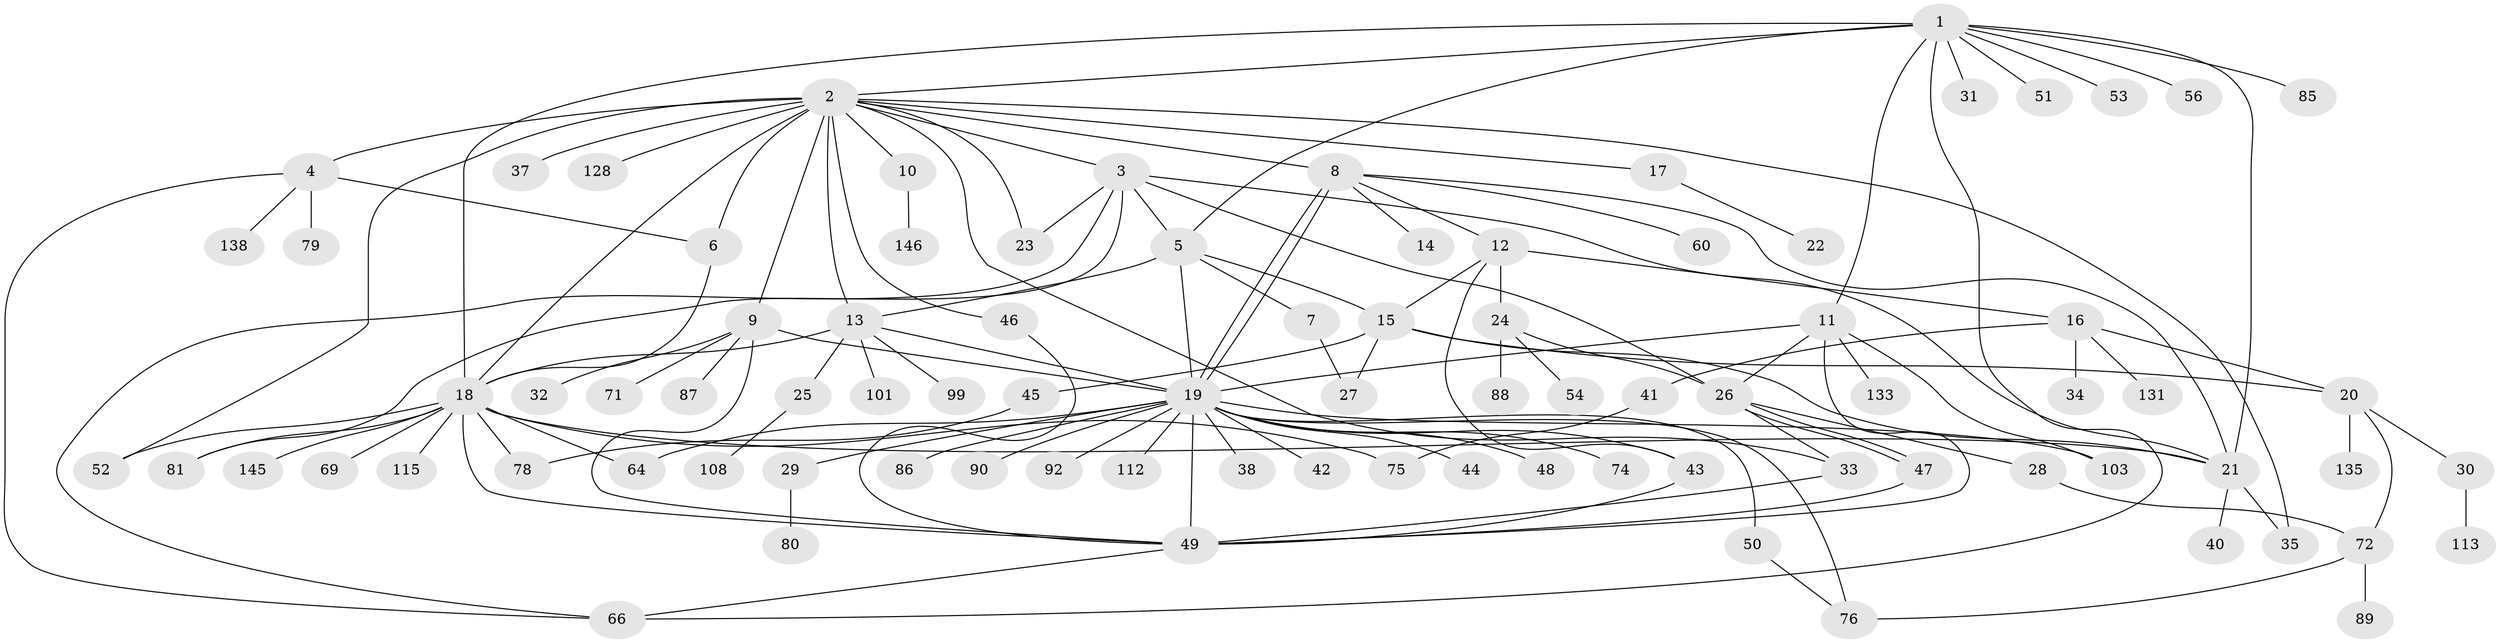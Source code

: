 // original degree distribution, {12: 0.00684931506849315, 20: 0.00684931506849315, 7: 0.03424657534246575, 5: 0.0547945205479452, 6: 0.0136986301369863, 3: 0.1095890410958904, 8: 0.0273972602739726, 4: 0.0547945205479452, 1: 0.4452054794520548, 2: 0.2328767123287671, 9: 0.00684931506849315, 23: 0.00684931506849315}
// Generated by graph-tools (version 1.1) at 2025/18/03/04/25 18:18:18]
// undirected, 87 vertices, 130 edges
graph export_dot {
graph [start="1"]
  node [color=gray90,style=filled];
  1;
  2;
  3;
  4;
  5;
  6;
  7 [super="+142"];
  8;
  9;
  10 [super="+82+102"];
  11 [super="+93"];
  12;
  13 [super="+58+106"];
  14;
  15 [super="+100"];
  16;
  17;
  18 [super="+57+39"];
  19 [super="+36"];
  20;
  21 [super="+63"];
  22;
  23 [super="+95"];
  24;
  25;
  26;
  27;
  28;
  29;
  30;
  31;
  32;
  33 [super="+105"];
  34;
  35 [super="+68+59"];
  37;
  38 [super="+73"];
  40;
  41;
  42;
  43;
  44;
  45 [super="+130"];
  46 [super="+98"];
  47;
  48;
  49 [super="+96+61+126"];
  50;
  51;
  52;
  53 [super="+114"];
  54;
  56 [super="+77"];
  60;
  64 [super="+120+121"];
  66 [super="+67+111+116+84"];
  69;
  71;
  72;
  74;
  75;
  76;
  78;
  79;
  80;
  81;
  85;
  86;
  87;
  88;
  89;
  90;
  92;
  99;
  101;
  103 [super="+122"];
  108;
  112;
  113;
  115;
  128;
  131;
  133;
  135;
  138;
  145;
  146;
  1 -- 2;
  1 -- 5;
  1 -- 11;
  1 -- 21;
  1 -- 31;
  1 -- 51;
  1 -- 53;
  1 -- 56;
  1 -- 66;
  1 -- 85;
  1 -- 18 [weight=2];
  2 -- 3;
  2 -- 4;
  2 -- 6;
  2 -- 8;
  2 -- 9;
  2 -- 10;
  2 -- 13 [weight=2];
  2 -- 17;
  2 -- 18 [weight=2];
  2 -- 23;
  2 -- 33;
  2 -- 35 [weight=2];
  2 -- 37;
  2 -- 46;
  2 -- 52;
  2 -- 128;
  3 -- 5;
  3 -- 21;
  3 -- 23;
  3 -- 26;
  3 -- 81;
  3 -- 66;
  4 -- 6;
  4 -- 79;
  4 -- 138;
  4 -- 66;
  5 -- 7;
  5 -- 15;
  5 -- 13;
  5 -- 19;
  6 -- 18;
  7 -- 27;
  8 -- 12;
  8 -- 14;
  8 -- 19 [weight=2];
  8 -- 19;
  8 -- 21;
  8 -- 60;
  9 -- 32;
  9 -- 49;
  9 -- 71;
  9 -- 87;
  9 -- 19;
  10 -- 146;
  11 -- 103;
  11 -- 133;
  11 -- 49;
  11 -- 26;
  11 -- 19;
  12 -- 15;
  12 -- 16;
  12 -- 24;
  12 -- 43;
  13 -- 25;
  13 -- 18;
  13 -- 99;
  13 -- 101;
  13 -- 19;
  15 -- 45;
  15 -- 27;
  15 -- 20;
  15 -- 21;
  16 -- 20;
  16 -- 34;
  16 -- 41;
  16 -- 131;
  17 -- 22;
  18 -- 64;
  18 -- 115;
  18 -- 145;
  18 -- 75;
  18 -- 78;
  18 -- 49;
  18 -- 81;
  18 -- 52;
  18 -- 21 [weight=2];
  18 -- 69;
  19 -- 29;
  19 -- 42;
  19 -- 76;
  19 -- 112;
  19 -- 64;
  19 -- 74;
  19 -- 86;
  19 -- 90;
  19 -- 92;
  19 -- 38;
  19 -- 103;
  19 -- 43;
  19 -- 44;
  19 -- 48;
  19 -- 49;
  19 -- 50;
  20 -- 30;
  20 -- 72;
  20 -- 135;
  21 -- 35;
  21 -- 40;
  24 -- 26;
  24 -- 54;
  24 -- 88;
  25 -- 108;
  26 -- 28;
  26 -- 33;
  26 -- 47;
  26 -- 47;
  28 -- 72;
  29 -- 80;
  30 -- 113;
  33 -- 49;
  41 -- 75;
  43 -- 49;
  45 -- 78;
  46 -- 49;
  47 -- 49;
  49 -- 66;
  50 -- 76;
  72 -- 76;
  72 -- 89;
}
